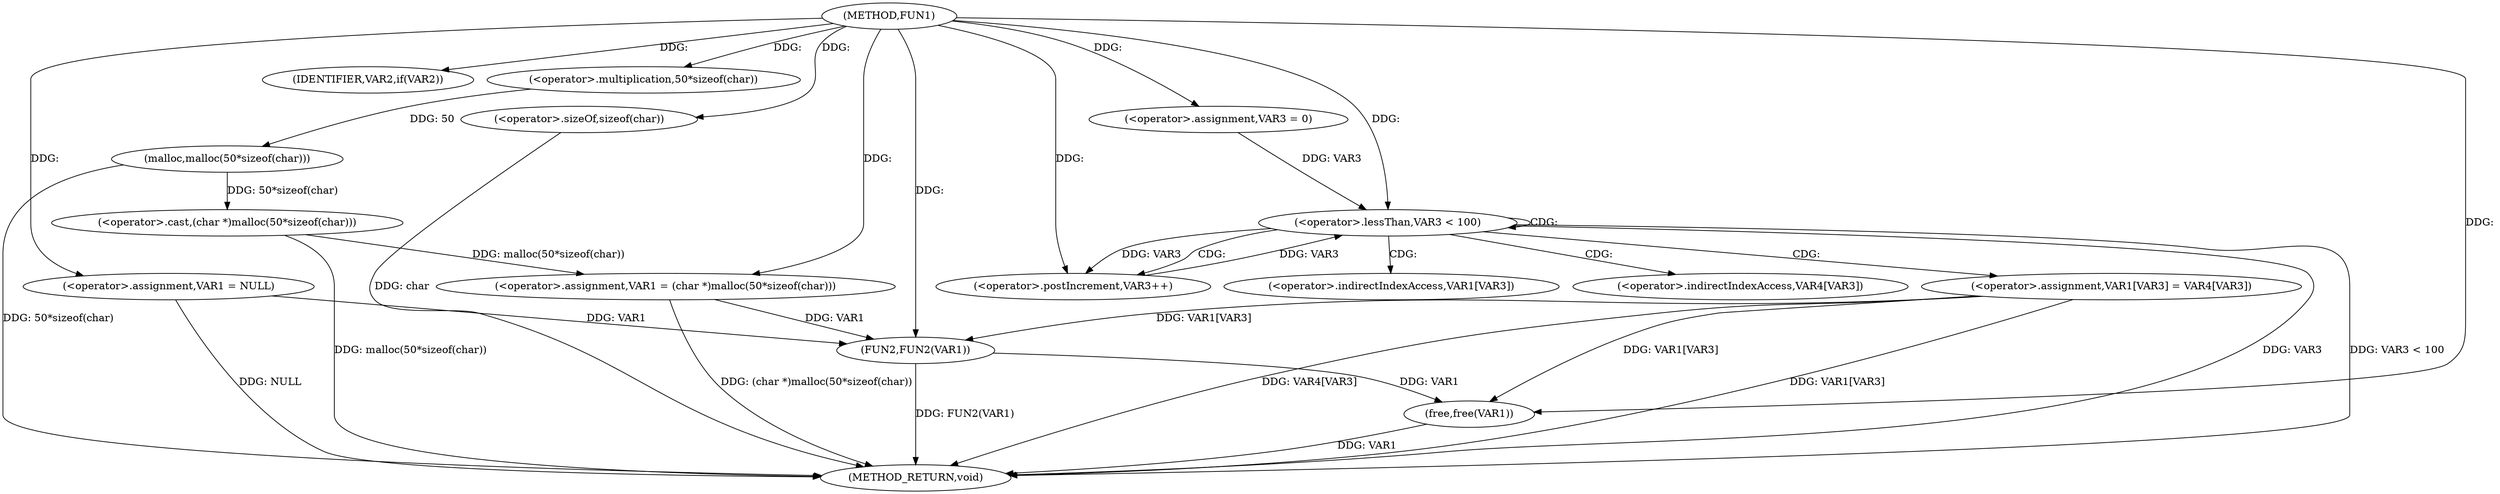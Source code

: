 digraph FUN1 {  
"1000100" [label = "(METHOD,FUN1)" ]
"1000142" [label = "(METHOD_RETURN,void)" ]
"1000103" [label = "(<operator>.assignment,VAR1 = NULL)" ]
"1000107" [label = "(IDENTIFIER,VAR2,if(VAR2))" ]
"1000109" [label = "(<operator>.assignment,VAR1 = (char *)malloc(50*sizeof(char)))" ]
"1000111" [label = "(<operator>.cast,(char *)malloc(50*sizeof(char)))" ]
"1000113" [label = "(malloc,malloc(50*sizeof(char)))" ]
"1000114" [label = "(<operator>.multiplication,50*sizeof(char))" ]
"1000116" [label = "(<operator>.sizeOf,sizeof(char))" ]
"1000122" [label = "(<operator>.assignment,VAR3 = 0)" ]
"1000125" [label = "(<operator>.lessThan,VAR3 < 100)" ]
"1000128" [label = "(<operator>.postIncrement,VAR3++)" ]
"1000131" [label = "(<operator>.assignment,VAR1[VAR3] = VAR4[VAR3])" ]
"1000138" [label = "(FUN2,FUN2(VAR1))" ]
"1000140" [label = "(free,free(VAR1))" ]
"1000132" [label = "(<operator>.indirectIndexAccess,VAR1[VAR3])" ]
"1000135" [label = "(<operator>.indirectIndexAccess,VAR4[VAR3])" ]
  "1000116" -> "1000142"  [ label = "DDG: char"] 
  "1000125" -> "1000142"  [ label = "DDG: VAR3"] 
  "1000125" -> "1000142"  [ label = "DDG: VAR3 < 100"] 
  "1000103" -> "1000142"  [ label = "DDG: NULL"] 
  "1000113" -> "1000142"  [ label = "DDG: 50*sizeof(char)"] 
  "1000131" -> "1000142"  [ label = "DDG: VAR1[VAR3]"] 
  "1000140" -> "1000142"  [ label = "DDG: VAR1"] 
  "1000131" -> "1000142"  [ label = "DDG: VAR4[VAR3]"] 
  "1000111" -> "1000142"  [ label = "DDG: malloc(50*sizeof(char))"] 
  "1000138" -> "1000142"  [ label = "DDG: FUN2(VAR1)"] 
  "1000109" -> "1000142"  [ label = "DDG: (char *)malloc(50*sizeof(char))"] 
  "1000100" -> "1000103"  [ label = "DDG: "] 
  "1000100" -> "1000107"  [ label = "DDG: "] 
  "1000111" -> "1000109"  [ label = "DDG: malloc(50*sizeof(char))"] 
  "1000100" -> "1000109"  [ label = "DDG: "] 
  "1000113" -> "1000111"  [ label = "DDG: 50*sizeof(char)"] 
  "1000114" -> "1000113"  [ label = "DDG: 50"] 
  "1000100" -> "1000114"  [ label = "DDG: "] 
  "1000100" -> "1000116"  [ label = "DDG: "] 
  "1000100" -> "1000122"  [ label = "DDG: "] 
  "1000122" -> "1000125"  [ label = "DDG: VAR3"] 
  "1000128" -> "1000125"  [ label = "DDG: VAR3"] 
  "1000100" -> "1000125"  [ label = "DDG: "] 
  "1000125" -> "1000128"  [ label = "DDG: VAR3"] 
  "1000100" -> "1000128"  [ label = "DDG: "] 
  "1000103" -> "1000138"  [ label = "DDG: VAR1"] 
  "1000131" -> "1000138"  [ label = "DDG: VAR1[VAR3]"] 
  "1000109" -> "1000138"  [ label = "DDG: VAR1"] 
  "1000100" -> "1000138"  [ label = "DDG: "] 
  "1000131" -> "1000140"  [ label = "DDG: VAR1[VAR3]"] 
  "1000138" -> "1000140"  [ label = "DDG: VAR1"] 
  "1000100" -> "1000140"  [ label = "DDG: "] 
  "1000125" -> "1000132"  [ label = "CDG: "] 
  "1000125" -> "1000128"  [ label = "CDG: "] 
  "1000125" -> "1000125"  [ label = "CDG: "] 
  "1000125" -> "1000131"  [ label = "CDG: "] 
  "1000125" -> "1000135"  [ label = "CDG: "] 
}
